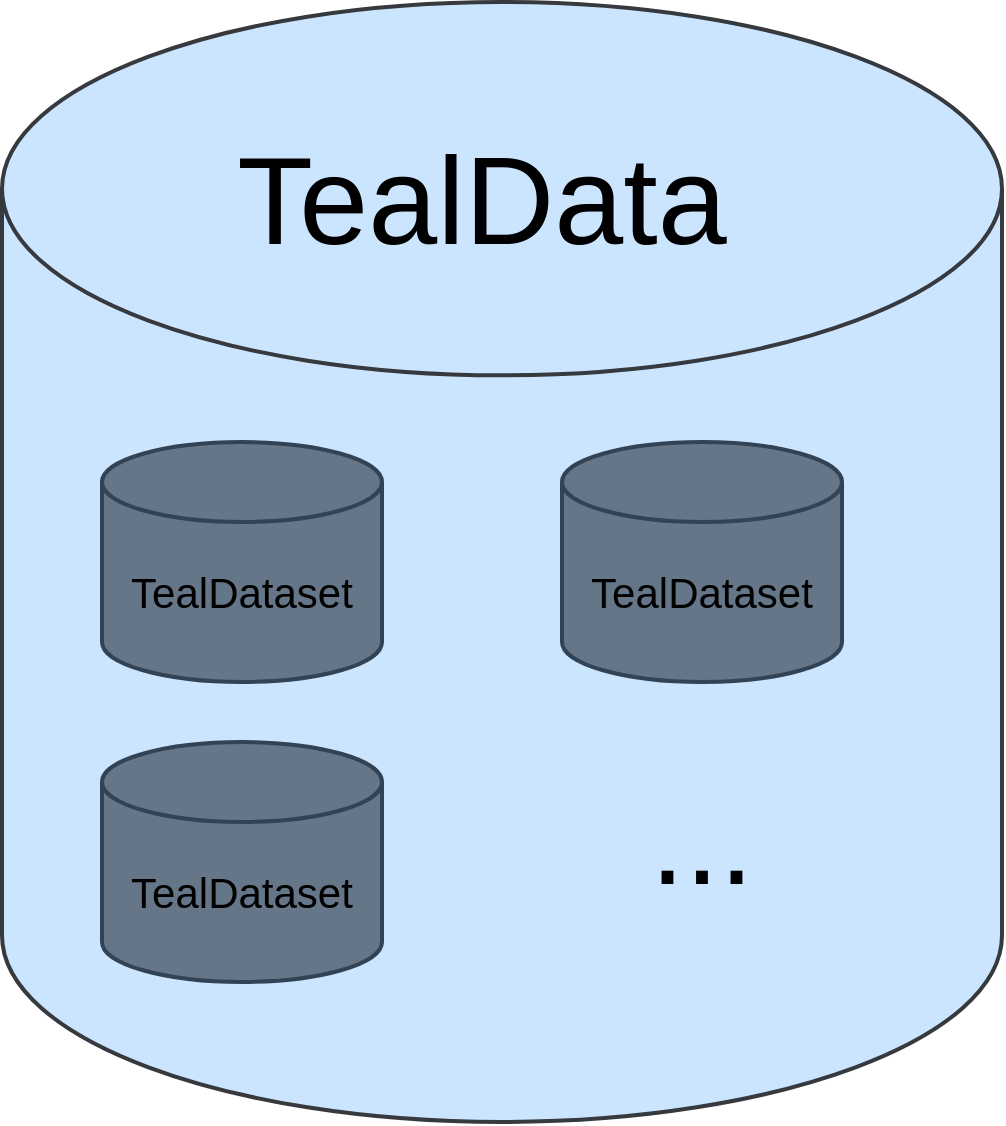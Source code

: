 <mxfile version="22.1.3" type="github">
  <diagram name="Page-1" id="0elA5QEPm81dH3ah32ck">
    <mxGraphModel dx="1737" dy="927" grid="1" gridSize="10" guides="1" tooltips="1" connect="1" arrows="1" fold="1" page="1" pageScale="1" pageWidth="850" pageHeight="1100" math="0" shadow="0">
      <root>
        <mxCell id="0" />
        <mxCell id="1" parent="0" />
        <mxCell id="S35jreRN5whNI-_d3iR9-1" value="&lt;br&gt;&lt;p data-pm-slice=&quot;1 1 [&amp;quot;body&amp;quot;,{},&amp;quot;ordered_list&amp;quot;,{&amp;quot;tight&amp;quot;:true,&amp;quot;order&amp;quot;:1,&amp;quot;number_style&amp;quot;:&amp;quot;Decimal&amp;quot;,&amp;quot;number_delim&amp;quot;:&amp;quot;Period&amp;quot;},&amp;quot;list_item&amp;quot;,{&amp;quot;checked&amp;quot;:null}]&quot;&gt;&lt;/p&gt;&lt;br&gt;" style="strokeWidth=2;html=1;shape=mxgraph.flowchart.database;whiteSpace=wrap;fillColor=#cce5ff;strokeColor=#36393d;" vertex="1" parent="1">
          <mxGeometry x="290" y="160" width="500" height="560" as="geometry" />
        </mxCell>
        <mxCell id="S35jreRN5whNI-_d3iR9-9" value="&lt;font style=&quot;font-size: 62px;&quot;&gt;TealData&lt;/font&gt;" style="text;strokeColor=none;align=center;fillColor=none;html=1;verticalAlign=middle;whiteSpace=wrap;rounded=0;" vertex="1" parent="1">
          <mxGeometry x="430" y="200" width="200" height="120" as="geometry" />
        </mxCell>
        <mxCell id="S35jreRN5whNI-_d3iR9-11" value="&lt;font style=&quot;font-size: 62px;&quot;&gt;...&lt;/font&gt;" style="text;strokeColor=none;align=center;fillColor=none;html=1;verticalAlign=middle;whiteSpace=wrap;rounded=0;" vertex="1" parent="1">
          <mxGeometry x="540" y="520" width="200" height="120" as="geometry" />
        </mxCell>
        <mxCell id="S35jreRN5whNI-_d3iR9-33" value="" style="group" vertex="1" connectable="0" parent="1">
          <mxGeometry x="540" y="380" width="200" height="140" as="geometry" />
        </mxCell>
        <mxCell id="S35jreRN5whNI-_d3iR9-5" value="" style="strokeWidth=2;html=1;shape=mxgraph.flowchart.database;whiteSpace=wrap;fillColor=#647687;strokeColor=#314354;fontColor=#ffffff;" vertex="1" parent="S35jreRN5whNI-_d3iR9-33">
          <mxGeometry x="30" width="140" height="120" as="geometry" />
        </mxCell>
        <mxCell id="S35jreRN5whNI-_d3iR9-12" value="&lt;font style=&quot;font-size: 21px;&quot;&gt;TealDataset&lt;/font&gt;" style="text;strokeColor=none;align=center;fillColor=none;html=1;verticalAlign=middle;whiteSpace=wrap;rounded=0;" vertex="1" parent="S35jreRN5whNI-_d3iR9-33">
          <mxGeometry y="10" width="200" height="130" as="geometry" />
        </mxCell>
        <mxCell id="S35jreRN5whNI-_d3iR9-34" value="" style="group" vertex="1" connectable="0" parent="1">
          <mxGeometry x="310" y="380" width="200" height="140" as="geometry" />
        </mxCell>
        <mxCell id="S35jreRN5whNI-_d3iR9-35" value="" style="strokeWidth=2;html=1;shape=mxgraph.flowchart.database;whiteSpace=wrap;fillColor=#647687;strokeColor=#314354;fontColor=#ffffff;" vertex="1" parent="S35jreRN5whNI-_d3iR9-34">
          <mxGeometry x="30" width="140" height="120" as="geometry" />
        </mxCell>
        <mxCell id="S35jreRN5whNI-_d3iR9-36" value="&lt;font style=&quot;font-size: 21px;&quot;&gt;TealDataset&lt;/font&gt;" style="text;strokeColor=none;align=center;fillColor=none;html=1;verticalAlign=middle;whiteSpace=wrap;rounded=0;" vertex="1" parent="S35jreRN5whNI-_d3iR9-34">
          <mxGeometry y="10" width="200" height="130" as="geometry" />
        </mxCell>
        <mxCell id="S35jreRN5whNI-_d3iR9-37" value="" style="group" vertex="1" connectable="0" parent="1">
          <mxGeometry x="310" y="530" width="200" height="140" as="geometry" />
        </mxCell>
        <mxCell id="S35jreRN5whNI-_d3iR9-38" value="" style="strokeWidth=2;html=1;shape=mxgraph.flowchart.database;whiteSpace=wrap;fillColor=#647687;strokeColor=#314354;fontColor=#ffffff;" vertex="1" parent="S35jreRN5whNI-_d3iR9-37">
          <mxGeometry x="30" width="140" height="120" as="geometry" />
        </mxCell>
        <mxCell id="S35jreRN5whNI-_d3iR9-39" value="&lt;font style=&quot;font-size: 21px;&quot;&gt;TealDataset&lt;/font&gt;" style="text;strokeColor=none;align=center;fillColor=none;html=1;verticalAlign=middle;whiteSpace=wrap;rounded=0;" vertex="1" parent="S35jreRN5whNI-_d3iR9-37">
          <mxGeometry y="10" width="200" height="130" as="geometry" />
        </mxCell>
      </root>
    </mxGraphModel>
  </diagram>
</mxfile>
